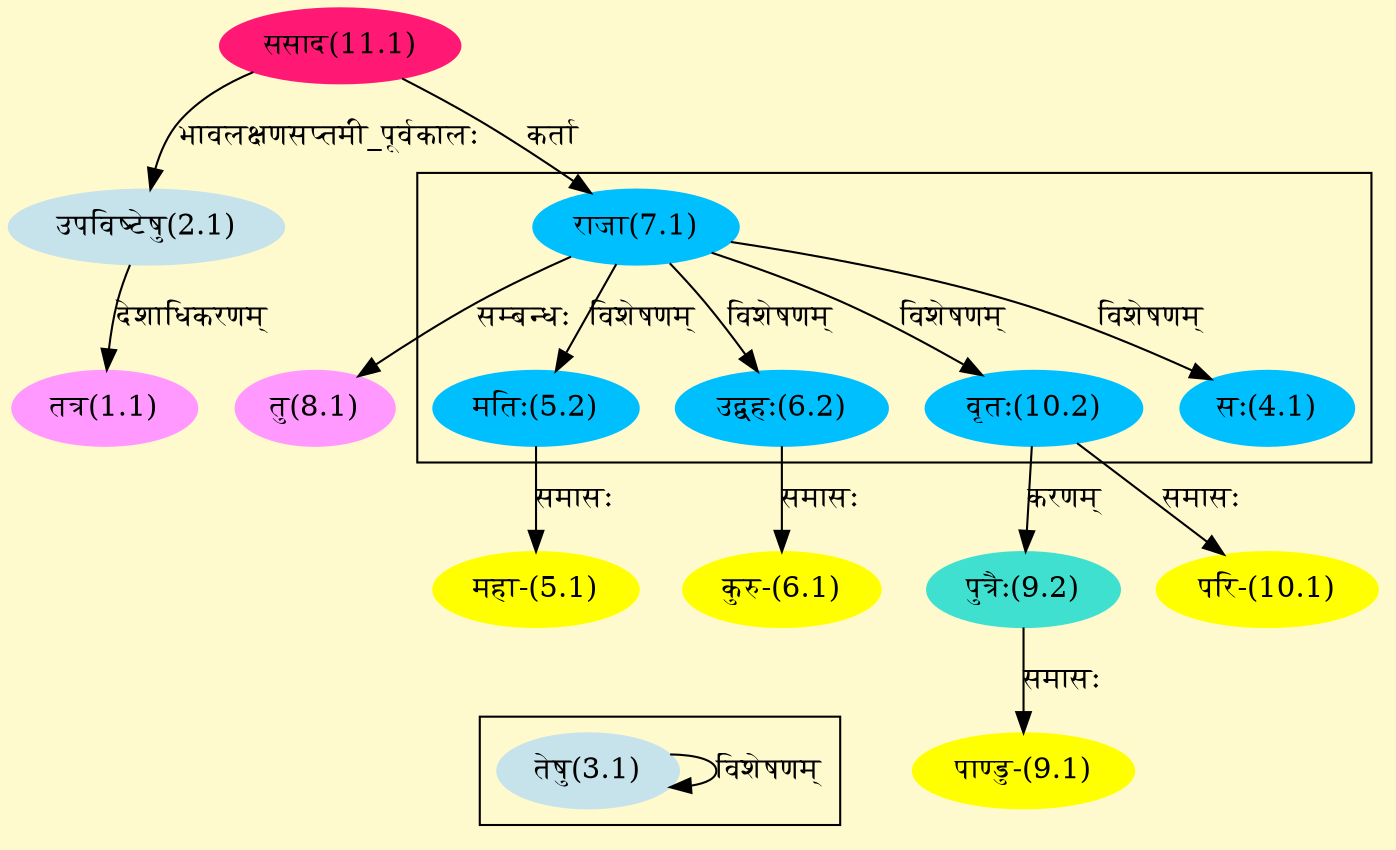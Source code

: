 digraph G{
rankdir=BT;
 compound=true;
 bgcolor="lemonchiffon1";

subgraph cluster_1{
Node3_1 [style=filled, color="#C6E2EB" label = "तेषु(3.1)"]
Node3_1 [style=filled, color="#C6E2EB" label = "तेषु(3.1)"]

}

subgraph cluster_2{
Node4_1 [style=filled, color="#00BFFF" label = "सः(4.1)"]
Node7_1 [style=filled, color="#00BFFF" label = "राजा(7.1)"]
Node5_2 [style=filled, color="#00BFFF" label = "मतिः(5.2)"]
Node6_2 [style=filled, color="#00BFFF" label = "उद्वहः(6.2)"]
Node10_2 [style=filled, color="#00BFFF" label = "वृतः(10.2)"]

}
Node1_1 [style=filled, color="#FF99FF" label = "तत्र(1.1)"]
Node2_1 [style=filled, color="#C6E2EB" label = "उपविष्टेषु(2.1)"]
Node11_1 [style=filled, color="#FF1975" label = "ससाद(11.1)"]
Node5_1 [style=filled, color="#FFFF00" label = "महा-(5.1)"]
Node5_2 [style=filled, color="#00BFFF" label = "मतिः(5.2)"]
Node6_1 [style=filled, color="#FFFF00" label = "कुरु-(6.1)"]
Node6_2 [style=filled, color="#00BFFF" label = "उद्वहः(6.2)"]
Node7_1 [style=filled, color="#00BFFF" label = "राजा(7.1)"]
Node8_1 [style=filled, color="#FF99FF" label = "तु(8.1)"]
Node9_1 [style=filled, color="#FFFF00" label = "पाण्डु-(9.1)"]
Node9_2 [style=filled, color="#40E0D0" label = "पुत्रैः(9.2)"]
Node10_2 [style=filled, color="#00BFFF" label = "वृतः(10.2)"]
Node10_1 [style=filled, color="#FFFF00" label = "परि-(10.1)"]
/* Start of Relations section */

Node1_1 -> Node2_1 [  label="देशाधिकरणम्"  dir="back" ]
Node2_1 -> Node11_1 [  label="भावलक्षणसप्तमी_पूर्वकालः"  dir="back" ]
Node3_1 -> Node3_1 [  label="विशेषणम्"  dir="back" ]
Node4_1 -> Node7_1 [  label="विशेषणम्"  dir="back" ]
Node5_1 -> Node5_2 [  label="समासः"  dir="back" ]
Node5_2 -> Node7_1 [  label="विशेषणम्"  dir="back" ]
Node6_1 -> Node6_2 [  label="समासः"  dir="back" ]
Node6_2 -> Node7_1 [  label="विशेषणम्"  dir="back" ]
Node7_1 -> Node11_1 [  label="कर्ता"  dir="back" ]
Node8_1 -> Node7_1 [  label="सम्बन्धः"  dir="back" ]
Node9_1 -> Node9_2 [  label="समासः"  dir="back" ]
Node9_2 -> Node10_2 [  label="करणम्"  dir="back" ]
Node10_1 -> Node10_2 [  label="समासः"  dir="back" ]
Node10_2 -> Node7_1 [  label="विशेषणम्"  dir="back" ]
}
